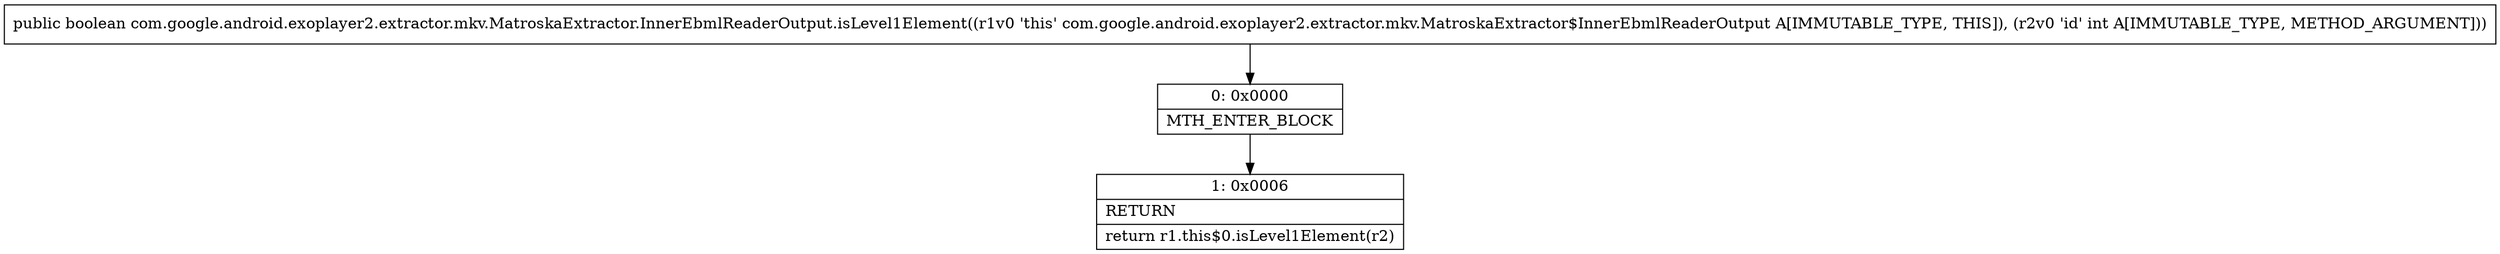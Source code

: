 digraph "CFG forcom.google.android.exoplayer2.extractor.mkv.MatroskaExtractor.InnerEbmlReaderOutput.isLevel1Element(I)Z" {
Node_0 [shape=record,label="{0\:\ 0x0000|MTH_ENTER_BLOCK\l}"];
Node_1 [shape=record,label="{1\:\ 0x0006|RETURN\l|return r1.this$0.isLevel1Element(r2)\l}"];
MethodNode[shape=record,label="{public boolean com.google.android.exoplayer2.extractor.mkv.MatroskaExtractor.InnerEbmlReaderOutput.isLevel1Element((r1v0 'this' com.google.android.exoplayer2.extractor.mkv.MatroskaExtractor$InnerEbmlReaderOutput A[IMMUTABLE_TYPE, THIS]), (r2v0 'id' int A[IMMUTABLE_TYPE, METHOD_ARGUMENT])) }"];
MethodNode -> Node_0;
Node_0 -> Node_1;
}

